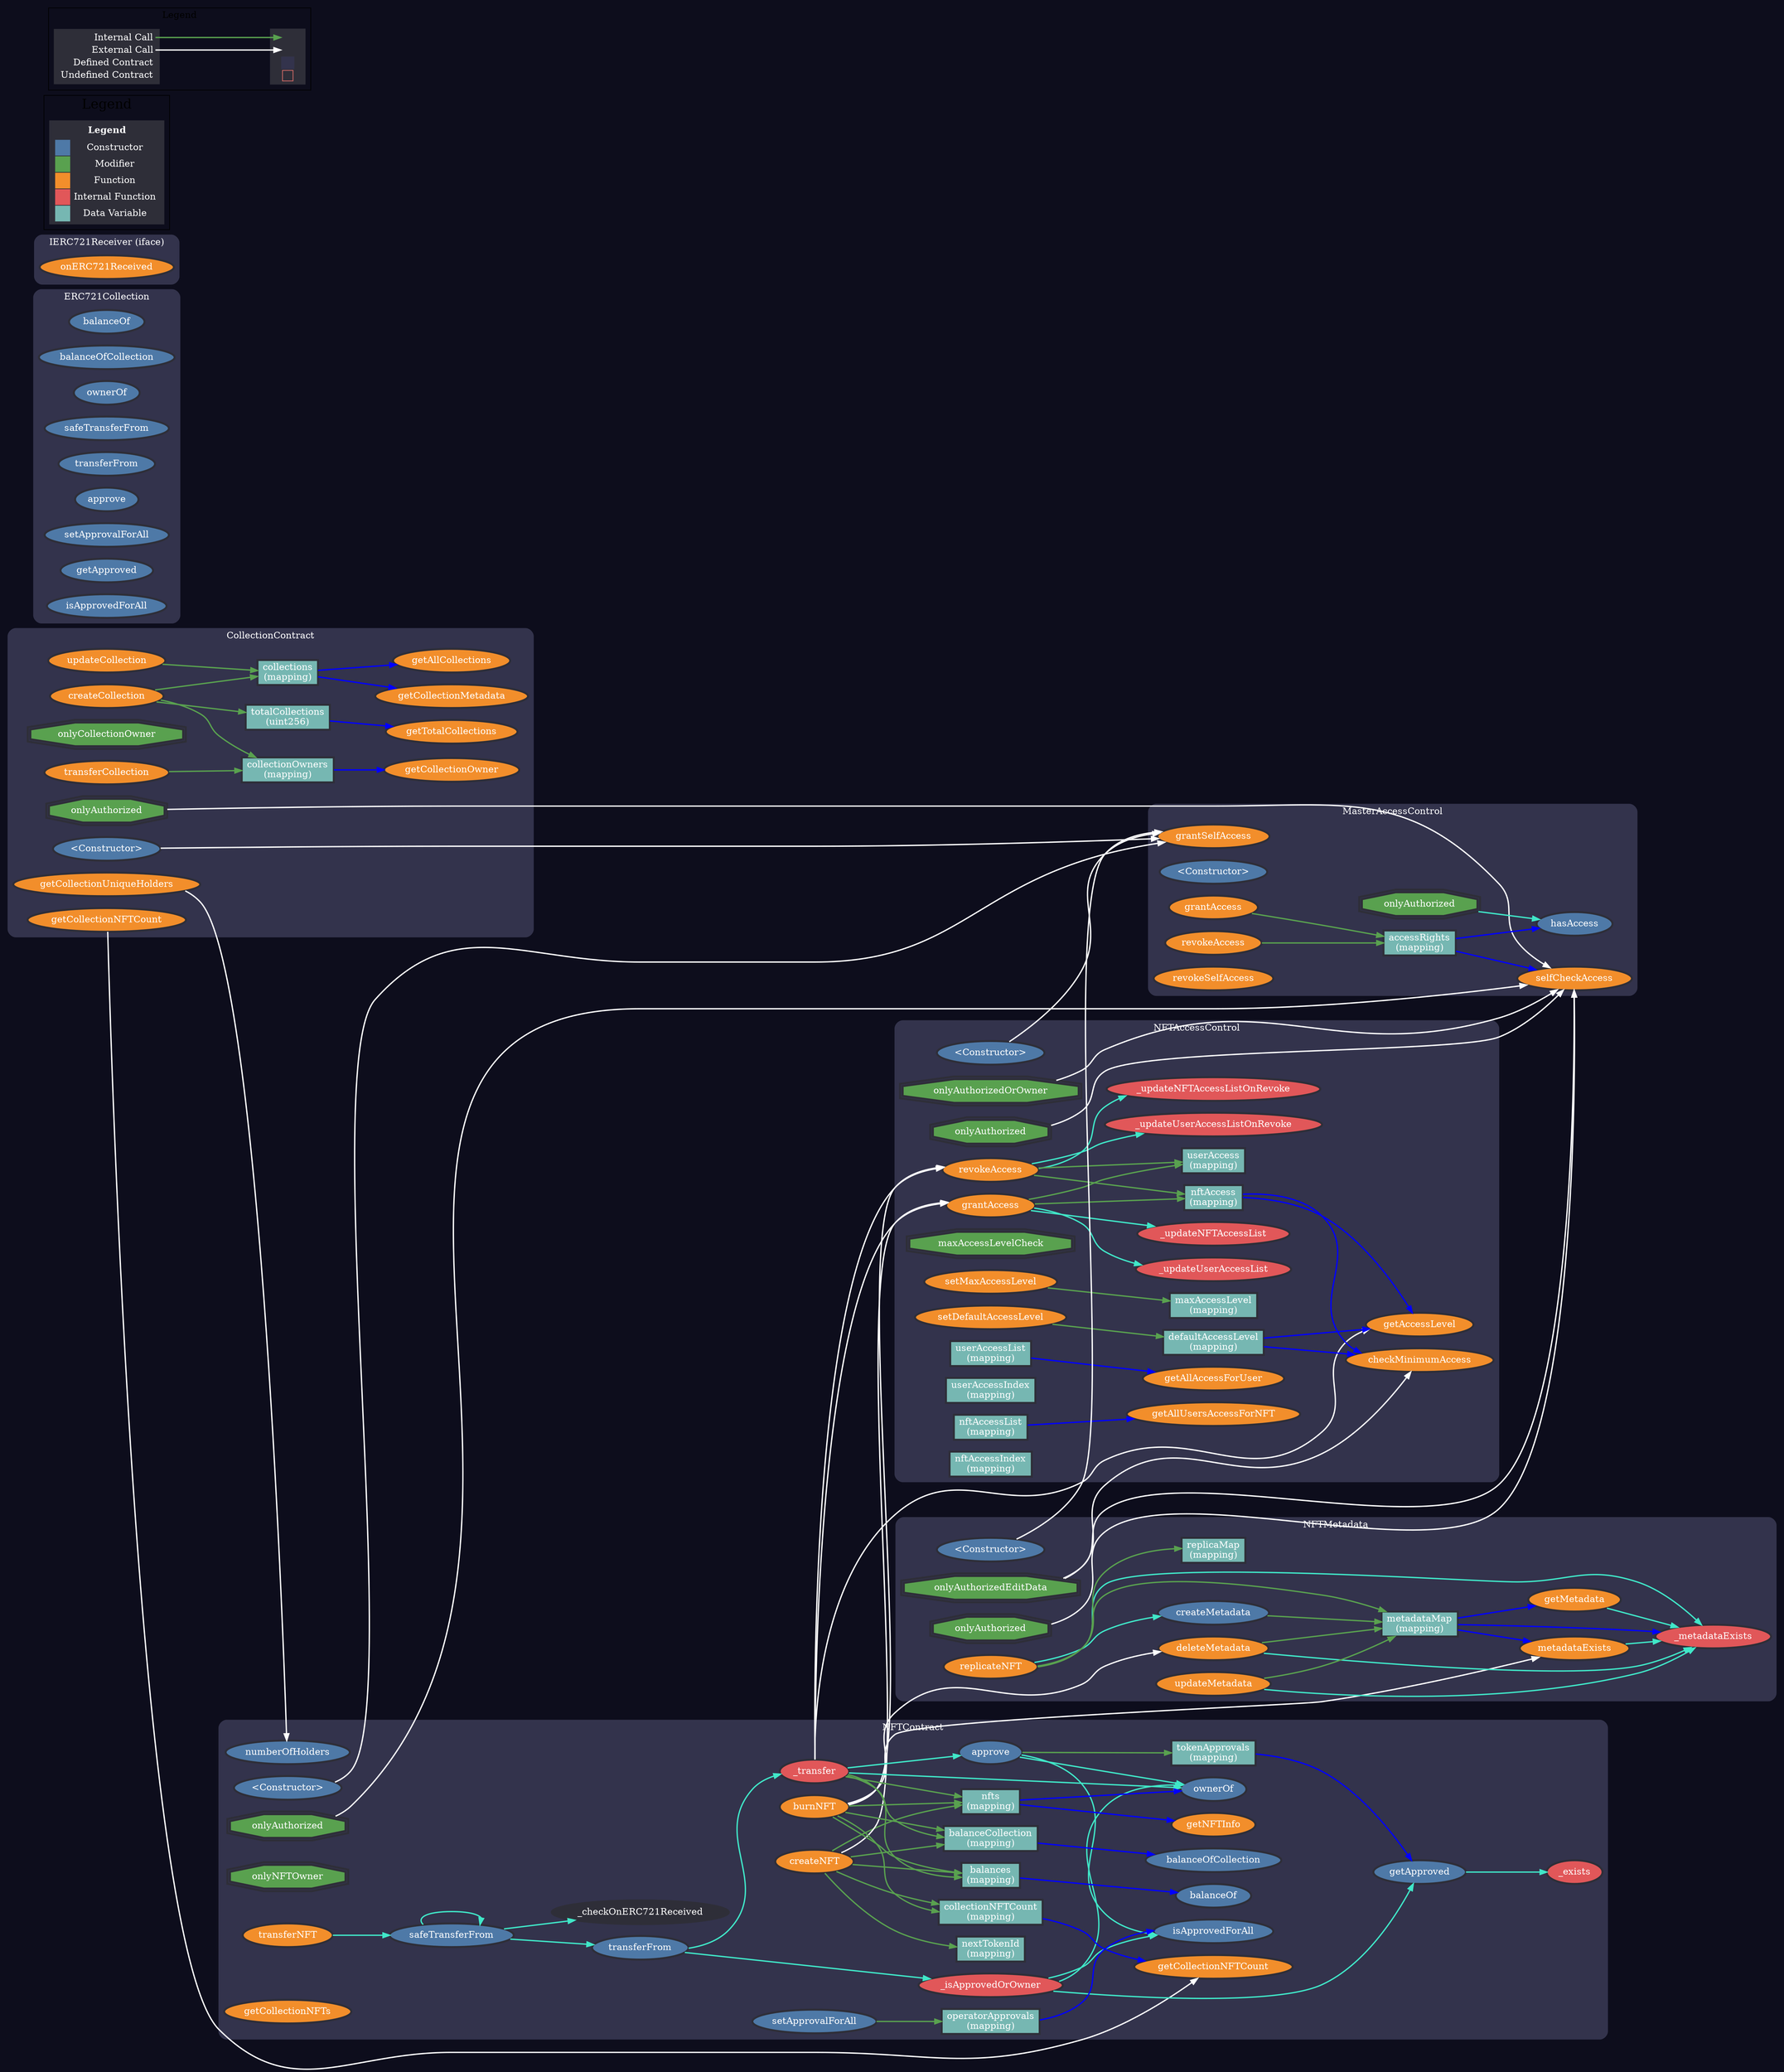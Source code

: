 digraph G {
  graph [ratio="auto", page="100", compound=true, bgcolor="#0d0d1c"];
  node [style="filled", fillcolor="#2E2E38", color="#2E2E38", penwidth=3, fontcolor="white"];
  edge [color="#FFFFFF", penwidth=2, fontname="Helvetica", fontcolor="white"];

  subgraph "clusterCollectionContract" {
    graph [label="CollectionContract", color="#33334C", fontcolor="white", style="rounded", bgcolor="#33334C"];
    "CollectionContract.<Constructor>" [label="<Constructor>", fillcolor="#4E79A7", fontcolor="white"];
    "CollectionContract.onlyAuthorized" [label="onlyAuthorized", fillcolor="#59A14F", fontcolor="white", shape=doubleoctagon];
    "CollectionContract.onlyCollectionOwner" [label="onlyCollectionOwner", fillcolor="#59A14F", fontcolor="white", shape=doubleoctagon];
    "CollectionContract.createCollection" [label="createCollection", fillcolor="#F28E2B", fontcolor="white"];
    "CollectionContract.updateCollection" [label="updateCollection", fillcolor="#F28E2B", fontcolor="white"];
    "CollectionContract.transferCollection" [label="transferCollection", fillcolor="#F28E2B", fontcolor="white"];
    "CollectionContract.getCollectionMetadata" [label="getCollectionMetadata", fillcolor="#F28E2B", fontcolor="white"];
    "CollectionContract.getCollectionOwner" [label="getCollectionOwner", fillcolor="#F28E2B", fontcolor="white"];
    "CollectionContract.getTotalCollections" [label="getTotalCollections", fillcolor="#F28E2B", fontcolor="white"];
    "CollectionContract.getAllCollections" [label="getAllCollections", fillcolor="#F28E2B", fontcolor="white"];
    "CollectionContract.getCollectionNFTCount" [label="getCollectionNFTCount", fillcolor="#F28E2B", fontcolor="white"];
    "CollectionContract.getCollectionUniqueHolders" [label="getCollectionUniqueHolders", fillcolor="#F28E2B", fontcolor="white"];

    "CollectionContract.collections" [label="collections\n(mapping)", shape="rectangle", fillcolor="#76B7B2", fontcolor="white"];
    "CollectionContract.collectionOwners" [label="collectionOwners\n(mapping)", shape="rectangle", fillcolor="#76B7B2", fontcolor="white"];
    "CollectionContract.totalCollections" [label="totalCollections\n(uint256)", shape="rectangle", fillcolor="#76B7B2", fontcolor="white"];
  }

  subgraph "clusterMasterAccessControl" {
    graph [label="MasterAccessControl", color="#33334C", fontcolor="white", style="rounded", bgcolor="#33334C"];
    "MasterAccessControl.grantSelfAccess" [label="grantSelfAccess", fillcolor="#F28E2B", fontcolor="white"];
    "MasterAccessControl.selfCheckAccess" [label="selfCheckAccess", fillcolor="#F28E2B", fontcolor="white"];
    "MasterAccessControl.onlyAuthorized" [label="onlyAuthorized", fillcolor="#59A14F", fontcolor="white", shape=doubleoctagon];
    "MasterAccessControl.<Constructor>" [label="<Constructor>", fillcolor="#4E79A7", fontcolor="white"];
    "MasterAccessControl.grantAccess" [label="grantAccess", fillcolor="#F28E2B", fontcolor="white"];
    "MasterAccessControl.revokeAccess" [label="revokeAccess", fillcolor="#F28E2B", fontcolor="white"];
    "MasterAccessControl.revokeSelfAccess" [label="revokeSelfAccess", fillcolor="#F28E2B", fontcolor="white"];
    "MasterAccessControl.hasAccess" [label="hasAccess", fillcolor="#4E79A7", fontcolor="white"];

    "MasterAccessControl.accessRights" [label="accessRights\n(mapping)", shape="rectangle", fillcolor="#76B7B2", fontcolor="white"];
  }

  subgraph "clusterERC721Collection" {
    graph [label="ERC721Collection", color="#33334C", fontcolor="white", style="rounded", bgcolor="#33334C"];
    "ERC721Collection.balanceOf" [label="balanceOf", fillcolor="#4E79A7", fontcolor="white"];
    "ERC721Collection.balanceOfCollection" [label="balanceOfCollection", fillcolor="#4E79A7", fontcolor="white"];
    "ERC721Collection.ownerOf" [label="ownerOf", fillcolor="#4E79A7", fontcolor="white"];
    "ERC721Collection.safeTransferFrom" [label="safeTransferFrom", fillcolor="#4E79A7", fontcolor="white"];
    "ERC721Collection.transferFrom" [label="transferFrom", fillcolor="#4E79A7", fontcolor="white"];
    "ERC721Collection.approve" [label="approve", fillcolor="#4E79A7", fontcolor="white"];
    "ERC721Collection.setApprovalForAll" [label="setApprovalForAll", fillcolor="#4E79A7", fontcolor="white"];
    "ERC721Collection.getApproved" [label="getApproved", fillcolor="#4E79A7", fontcolor="white"];
    "ERC721Collection.isApprovedForAll" [label="isApprovedForAll", fillcolor="#4E79A7", fontcolor="white"];
  }

  subgraph "clusterNFTContract" {
    graph [label="NFTContract", color="#33334C", fontcolor="white", style="rounded", bgcolor="#33334C"];
    "NFTContract.getCollectionNFTCount" [label="getCollectionNFTCount", fillcolor="#F28E2B", fontcolor="white"];
    "NFTContract.numberOfHolders" [label="numberOfHolders", fillcolor="#4E79A7", fontcolor="white"];
    "NFTContract.<Constructor>" [label="<Constructor>", fillcolor="#4E79A7", fontcolor="white"];
    "NFTContract.onlyAuthorized" [label="onlyAuthorized", fillcolor="#59A14F", fontcolor="white", shape=doubleoctagon];
    "NFTContract.onlyNFTOwner" [label="onlyNFTOwner", fillcolor="#59A14F", fontcolor="white", shape=doubleoctagon];
    "NFTContract.createNFT" [label="createNFT", fillcolor="#F28E2B", fontcolor="white"];
    "NFTContract.burnNFT" [label="burnNFT", fillcolor="#F28E2B", fontcolor="white"];
    "NFTContract.transferNFT" [label="transferNFT", fillcolor="#F28E2B", fontcolor="white"];
    "NFTContract.getNFTInfo" [label="getNFTInfo", fillcolor="#F28E2B", fontcolor="white"];
    "NFTContract.getCollectionNFTs" [label="getCollectionNFTs", fillcolor="#F28E2B", fontcolor="white"];
    "NFTContract.balanceOf" [label="balanceOf", fillcolor="#4E79A7", fontcolor="white"];
    "NFTContract.balanceOfCollection" [label="balanceOfCollection", fillcolor="#4E79A7", fontcolor="white"];
    "NFTContract.ownerOf" [label="ownerOf", fillcolor="#4E79A7", fontcolor="white"];
    "NFTContract.safeTransferFrom" [label="safeTransferFrom", fillcolor="#4E79A7", fontcolor="white"];
    "NFTContract.transferFrom" [label="transferFrom", fillcolor="#4E79A7", fontcolor="white"];
    "NFTContract.approve" [label="approve", fillcolor="#4E79A7", fontcolor="white"];
    "NFTContract.setApprovalForAll" [label="setApprovalForAll", fillcolor="#4E79A7", fontcolor="white"];
    "NFTContract.getApproved" [label="getApproved", fillcolor="#4E79A7", fontcolor="white"];
    "NFTContract.isApprovedForAll" [label="isApprovedForAll", fillcolor="#4E79A7", fontcolor="white"];
    "NFTContract._exists" [label="_exists", fillcolor="#E15759", fontcolor="white"];
    "NFTContract._isApprovedOrOwner" [label="_isApprovedOrOwner", fillcolor="#E15759", fontcolor="white"];
    "NFTContract._transfer" [label="_transfer", fillcolor="#E15759", fontcolor="white"];
    "NFTContract._checkOnERC721Received" [label="_checkOnERC721Received", fillcolor="#2E2E38", fontcolor="white"];

    "NFTContract.nfts" [label="nfts\n(mapping)", shape="rectangle", fillcolor="#76B7B2", fontcolor="white"];
    "NFTContract.collectionNFTCount" [label="collectionNFTCount\n(mapping)", shape="rectangle", fillcolor="#76B7B2", fontcolor="white"];
    "NFTContract.balances" [label="balances\n(mapping)", shape="rectangle", fillcolor="#76B7B2", fontcolor="white"];
    "NFTContract.balanceCollection" [label="balanceCollection\n(mapping)", shape="rectangle", fillcolor="#76B7B2", fontcolor="white"];
    "NFTContract.tokenApprovals" [label="tokenApprovals\n(mapping)", shape="rectangle", fillcolor="#76B7B2", fontcolor="white"];
    "NFTContract.operatorApprovals" [label="operatorApprovals\n(mapping)", shape="rectangle", fillcolor="#76B7B2", fontcolor="white"];
    "NFTContract.nextTokenId" [label="nextTokenId\n(mapping)", shape="rectangle", fillcolor="#76B7B2", fontcolor="white"];
  }

  subgraph "clusterIERC721Receiver" {
    graph [label="IERC721Receiver (iface)", color="#33334C", fontcolor="white", style="rounded", bgcolor="#33334C"];
    "IERC721Receiver.onERC721Received" [label="onERC721Received", fillcolor="#F28E2B", fontcolor="white"];
  }

  subgraph "clusterNFTAccessControl" {
    graph [label="NFTAccessControl", color="#33334C", fontcolor="white", style="rounded", bgcolor="#33334C"];
    "NFTAccessControl.grantAccess" [label="grantAccess", fillcolor="#F28E2B", fontcolor="white"];
    "NFTAccessControl.revokeAccess" [label="revokeAccess", fillcolor="#F28E2B", fontcolor="white"];
    "NFTAccessControl.getAccessLevel" [label="getAccessLevel", fillcolor="#F28E2B", fontcolor="white"];
    "NFTAccessControl.<Constructor>" [label="<Constructor>", fillcolor="#4E79A7", fontcolor="white"];
    "NFTAccessControl.onlyAuthorized" [label="onlyAuthorized", fillcolor="#59A14F", fontcolor="white", shape=doubleoctagon];
    "NFTAccessControl.onlyAuthorizedOrOwner" [label="onlyAuthorizedOrOwner", fillcolor="#59A14F", fontcolor="white", shape=doubleoctagon];
    "NFTAccessControl.maxAccessLevelCheck" [label="maxAccessLevelCheck", fillcolor="#59A14F", fontcolor="white", shape=doubleoctagon];
    "NFTAccessControl.setMaxAccessLevel" [label="setMaxAccessLevel", fillcolor="#F28E2B", fontcolor="white"];
    "NFTAccessControl.setDefaultAccessLevel" [label="setDefaultAccessLevel", fillcolor="#F28E2B", fontcolor="white"];
    "NFTAccessControl._updateUserAccessList" [label="_updateUserAccessList", fillcolor="#E15759", fontcolor="white"];
    "NFTAccessControl._updateNFTAccessList" [label="_updateNFTAccessList", fillcolor="#E15759", fontcolor="white"];
    "NFTAccessControl._updateUserAccessListOnRevoke" [label="_updateUserAccessListOnRevoke", fillcolor="#E15759", fontcolor="white"];
    "NFTAccessControl._updateNFTAccessListOnRevoke" [label="_updateNFTAccessListOnRevoke", fillcolor="#E15759", fontcolor="white"];
    "NFTAccessControl.getAllAccessForUser" [label="getAllAccessForUser", fillcolor="#F28E2B", fontcolor="white"];
    "NFTAccessControl.checkMinimumAccess" [label="checkMinimumAccess", fillcolor="#F28E2B", fontcolor="white"];
    "NFTAccessControl.getAllUsersAccessForNFT" [label="getAllUsersAccessForNFT", fillcolor="#F28E2B", fontcolor="white"];

    "NFTAccessControl.nftAccess" [label="nftAccess\n(mapping)", shape="rectangle", fillcolor="#76B7B2", fontcolor="white"];
    "NFTAccessControl.defaultAccessLevel" [label="defaultAccessLevel\n(mapping)", shape="rectangle", fillcolor="#76B7B2", fontcolor="white"];
    "NFTAccessControl.maxAccessLevel" [label="maxAccessLevel\n(mapping)", shape="rectangle", fillcolor="#76B7B2", fontcolor="white"];
    "NFTAccessControl.userAccess" [label="userAccess\n(mapping)", shape="rectangle", fillcolor="#76B7B2", fontcolor="white"];
    "NFTAccessControl.userAccessList" [label="userAccessList\n(mapping)", shape="rectangle", fillcolor="#76B7B2", fontcolor="white"];
    "NFTAccessControl.userAccessIndex" [label="userAccessIndex\n(mapping)", shape="rectangle", fillcolor="#76B7B2", fontcolor="white"];
    "NFTAccessControl.nftAccessList" [label="nftAccessList\n(mapping)", shape="rectangle", fillcolor="#76B7B2", fontcolor="white"];
    "NFTAccessControl.nftAccessIndex" [label="nftAccessIndex\n(mapping)", shape="rectangle", fillcolor="#76B7B2", fontcolor="white"];
  }

  subgraph "clusterNFTMetadata" {
    graph [label="NFTMetadata", color="#33334C", fontcolor="white", style="rounded", bgcolor="#33334C"];
    "NFTMetadata.metadataExists" [label="metadataExists", fillcolor="#F28E2B", fontcolor="white"];
    "NFTMetadata.deleteMetadata" [label="deleteMetadata", fillcolor="#F28E2B", fontcolor="white"];
    "NFTMetadata.<Constructor>" [label="<Constructor>", fillcolor="#4E79A7", fontcolor="white"];
    "NFTMetadata.onlyAuthorized" [label="onlyAuthorized", fillcolor="#59A14F", fontcolor="white", shape=doubleoctagon];
    "NFTMetadata.onlyAuthorizedEditData" [label="onlyAuthorizedEditData", fillcolor="#59A14F", fontcolor="white", shape=doubleoctagon];
    "NFTMetadata.createMetadata" [label="createMetadata", fillcolor="#4E79A7", fontcolor="white"];
    "NFTMetadata.replicateNFT" [label="replicateNFT", fillcolor="#F28E2B", fontcolor="white"];
    "NFTMetadata.updateMetadata" [label="updateMetadata", fillcolor="#F28E2B", fontcolor="white"];
    "NFTMetadata.getMetadata" [label="getMetadata", fillcolor="#F28E2B", fontcolor="white"];
    "NFTMetadata._metadataExists" [label="_metadataExists", fillcolor="#E15759", fontcolor="white"];

    "NFTMetadata.metadataMap" [label="metadataMap\n(mapping)", shape="rectangle", fillcolor="#76B7B2", fontcolor="white"];
    "NFTMetadata.replicaMap" [label="replicaMap\n(mapping)", shape="rectangle", fillcolor="#76B7B2", fontcolor="white"];
  }

   // ---------------------------- Function Calls ---------------------------- //

  // Edges for function calls
  "CollectionContract.<Constructor>";
  "MasterAccessControl.grantSelfAccess";
  "CollectionContract.onlyAuthorized";
  "MasterAccessControl.selfCheckAccess";
  "CollectionContract.getCollectionNFTCount";
  "NFTContract.getCollectionNFTCount";
  "CollectionContract.getCollectionUniqueHolders";
  "NFTContract.numberOfHolders";
  "MasterAccessControl.onlyAuthorized";
  "MasterAccessControl.hasAccess";
  "NFTContract.<Constructor>";
  "NFTContract.onlyAuthorized";
  "NFTContract.createNFT";
  "NFTAccessControl.grantAccess";
  "NFTContract.burnNFT";
  "NFTMetadata.metadataExists";
  "NFTMetadata.deleteMetadata";
  "NFTAccessControl.revokeAccess";
  "NFTContract.transferNFT";
  "NFTContract.safeTransferFrom";
  "NFTContract.transferFrom";
  "NFTContract._checkOnERC721Received";
  "NFTContract._isApprovedOrOwner";
  "NFTContract._transfer";
  "NFTContract.approve";
  "NFTContract.ownerOf";
  "NFTContract.isApprovedForAll";
  "NFTContract.getApproved";
  "NFTContract._exists";
  "NFTAccessControl.getAccessLevel";
  "NFTAccessControl.<Constructor>";
  "NFTAccessControl.onlyAuthorized";
  "NFTAccessControl.onlyAuthorizedOrOwner";
  "NFTAccessControl._updateUserAccessList";
  "NFTAccessControl._updateNFTAccessList";
  "NFTAccessControl._updateUserAccessListOnRevoke";
  "NFTAccessControl._updateNFTAccessListOnRevoke";
  "NFTMetadata.<Constructor>";
  "NFTMetadata.onlyAuthorized";
  "NFTMetadata.onlyAuthorizedEditData";
  "NFTAccessControl.checkMinimumAccess";
  "NFTMetadata.replicateNFT";
  "NFTMetadata._metadataExists";
  "NFTMetadata.createMetadata";
  "NFTMetadata.updateMetadata";
  "NFTMetadata.getMetadata";

  // ---------------------------- Data Variables ---------------------------- //

  "CollectionContract.collections";
  "CollectionContract.collectionOwners";
  "CollectionContract.totalCollections";
  "MasterAccessControl.accessRights";
  "NFTContract.nfts";
  "NFTContract.collectionNFTCount";
  "NFTContract.balances";
  "NFTContract.balanceCollection";
  "NFTContract.tokenApprovals";
  "NFTContract.operatorApprovals";
  "NFTContract.nextTokenId";
  "NFTAccessControl.nftAccess";
  "NFTAccessControl.defaultAccessLevel";
  "NFTAccessControl.maxAccessLevel";
  "NFTAccessControl.userAccess";
  "NFTAccessControl.userAccessList";
  "NFTAccessControl.userAccessIndex";
  "NFTAccessControl.nftAccessList";
  "NFTAccessControl.nftAccessIndex";
  "NFTMetadata.metadataMap";
  "NFTMetadata.replicaMap";

  // ---------------------------- Data Call Flow ---------------------------- //

  // CollectionContract
  "CollectionContract.createCollection" -> "CollectionContract.collections" [color="#59A14F"];
  "CollectionContract.createCollection" -> "CollectionContract.collectionOwners" [color="#59A14F"];
  "CollectionContract.createCollection" -> "CollectionContract.totalCollections" [color="#59A14F"];
  "CollectionContract.collections" -> "CollectionContract.getCollectionMetadata" [color="blue"];
  "CollectionContract.collectionOwners" -> "CollectionContract.getCollectionOwner" [color="blue"];
  "CollectionContract.totalCollections" -> "CollectionContract.getTotalCollections" [color="blue"];
  "CollectionContract.collections" -> "CollectionContract.getAllCollections" [color="blue"];
  "CollectionContract.updateCollection" -> "CollectionContract.collections" [color="#59A14F"];
  "CollectionContract.transferCollection" -> "CollectionContract.collectionOwners" [color="#59A14F"];

  // MasterAccessControl
  "MasterAccessControl.grantAccess" -> "MasterAccessControl.accessRights" [color="#59A14F"];
  "MasterAccessControl.revokeAccess" -> "MasterAccessControl.accessRights" [color="#59A14F"];
  "MasterAccessControl.accessRights" -> "MasterAccessControl.hasAccess" [color="blue"];
  "MasterAccessControl.accessRights" -> "MasterAccessControl.selfCheckAccess" [color="blue"];

  // NFTContract
  "NFTContract.createNFT" -> "NFTContract.nfts" [color="#59A14F"];
  "NFTContract.createNFT" -> "NFTContract.collectionNFTCount" [color="#59A14F"];
  "NFTContract.createNFT" -> "NFTContract.balances" [color="#59A14F"];
  "NFTContract.createNFT" -> "NFTContract.balanceCollection" [color="#59A14F"];
  "NFTContract.createNFT" -> "NFTContract.nextTokenId" [color="#59A14F"];
  "NFTContract.burnNFT" -> "NFTContract.nfts" [color="#59A14F"];
  "NFTContract.burnNFT" -> "NFTContract.collectionNFTCount" [color="#59A14F"];
  "NFTContract.burnNFT" -> "NFTContract.balances" [color="#59A14F"];
  "NFTContract.burnNFT" -> "NFTContract.balanceCollection" [color="#59A14F"];
  "NFTContract.nfts" -> "NFTContract.getNFTInfo" [color="blue"];
  "NFTContract.collectionNFTCount" -> "NFTContract.getCollectionNFTCount" [color="blue"];
  "NFTContract.balances" -> "NFTContract.balanceOf" [color="blue"];
  "NFTContract.balanceCollection" -> "NFTContract.balanceOfCollection" [color="blue"];
  "NFTContract.nfts" -> "NFTContract.ownerOf" [color="blue"];
  "NFTContract._transfer" -> "NFTContract.nfts" [color="#59A14F"];
  "NFTContract._transfer" -> "NFTContract.balances" [color="#59A14F"];
  "NFTContract._transfer" -> "NFTContract.balanceCollection" [color="#59A14F"];
  "NFTContract.approve" -> "NFTContract.tokenApprovals" [color="#59A14F"];
  "NFTContract.setApprovalForAll" -> "NFTContract.operatorApprovals" [color="#59A14F"];
  "NFTContract.tokenApprovals" -> "NFTContract.getApproved" [color="blue"];
  "NFTContract.operatorApprovals" -> "NFTContract.isApprovedForAll" [color="blue"];

  // NFTAccessControl
  "NFTAccessControl.grantAccess" -> "NFTAccessControl.nftAccess" [color="#59A14F"];
  "NFTAccessControl.grantAccess" -> "NFTAccessControl.userAccess" [color="#59A14F"];
  "NFTAccessControl.revokeAccess" -> "NFTAccessControl.nftAccess" [color="#59A14F"];
  "NFTAccessControl.revokeAccess" -> "NFTAccessControl.userAccess" [color="#59A14F"];
  "NFTAccessControl.nftAccess" -> "NFTAccessControl.getAccessLevel" [color="blue"];
  "NFTAccessControl.defaultAccessLevel" -> "NFTAccessControl.getAccessLevel" [color="blue"];
  "NFTAccessControl.setMaxAccessLevel" -> "NFTAccessControl.maxAccessLevel" [color="#59A14F"];
  "NFTAccessControl.setDefaultAccessLevel" -> "NFTAccessControl.defaultAccessLevel" [color="#59A14F"];
  "NFTAccessControl.userAccessList" -> "NFTAccessControl.getAllAccessForUser" [color="blue"];
  "NFTAccessControl.nftAccess" -> "NFTAccessControl.checkMinimumAccess" [color="blue"];
  "NFTAccessControl.defaultAccessLevel" -> "NFTAccessControl.checkMinimumAccess" [color="blue"];
  "NFTAccessControl.nftAccessList" -> "NFTAccessControl.getAllUsersAccessForNFT" [color="blue"];

  // NFTMetadata
  "NFTMetadata.createMetadata" -> "NFTMetadata.metadataMap" [color="#59A14F"];
  "NFTMetadata.replicateNFT" -> "NFTMetadata.metadataMap" [color="#59A14F"];
  "NFTMetadata.replicateNFT" -> "NFTMetadata.replicaMap" [color="#59A14F"];
  "NFTMetadata.updateMetadata" -> "NFTMetadata.metadataMap" [color="#59A14F"];
  "NFTMetadata.deleteMetadata" -> "NFTMetadata.metadataMap" [color="#59A14F"];
  "NFTMetadata.metadataMap" -> "NFTMetadata.getMetadata" [color="blue"];
  "NFTMetadata.metadataMap" -> "NFTMetadata._metadataExists" [color="blue"];
  "NFTMetadata.metadataMap" -> "NFTMetadata.metadataExists" [color="blue"];

  // ---------------------------- Function Flow ---------------------------- //

  "CollectionContract.<Constructor>" -> "MasterAccessControl.grantSelfAccess" [color="white"];
  "CollectionContract.onlyAuthorized" -> "MasterAccessControl.selfCheckAccess" [color="white"];
  "CollectionContract.getCollectionNFTCount" -> "NFTContract.getCollectionNFTCount" [color="white"];
  "CollectionContract.getCollectionUniqueHolders" -> "NFTContract.numberOfHolders" [color="white"];
  "MasterAccessControl.onlyAuthorized" -> "MasterAccessControl.hasAccess" [color="#40e7c8"];
  "NFTContract.<Constructor>" -> "MasterAccessControl.grantSelfAccess" [color="white"];
  "NFTContract.onlyAuthorized" -> "MasterAccessControl.selfCheckAccess" [color="white"];
  "NFTContract.createNFT" -> "NFTAccessControl.grantAccess" [color="white"];
  "NFTContract.burnNFT" -> "NFTMetadata.metadataExists" [color="white"];
  "NFTContract.burnNFT" -> "NFTMetadata.deleteMetadata" [color="white"];
  "NFTContract.burnNFT" -> "NFTAccessControl.revokeAccess" [color="white"];
  "NFTContract.transferNFT" -> "NFTContract.safeTransferFrom" [color="#40e7c8"];
  "NFTContract.safeTransferFrom" -> "NFTContract.transferFrom" [color="#40e7c8"];
  "NFTContract.safeTransferFrom" -> "NFTContract._checkOnERC721Received" [color="#40e7c8"];
  "NFTContract.safeTransferFrom" -> "NFTContract.safeTransferFrom" [color="#40e7c8"];
  "NFTContract.transferFrom" -> "NFTContract._isApprovedOrOwner" [color="#40e7c8"];
  "NFTContract.transferFrom" -> "NFTContract._transfer" [color="#40e7c8"];
  "NFTContract.approve" -> "NFTContract.ownerOf" [color="#40e7c8"];
  "NFTContract.approve" -> "NFTContract.isApprovedForAll" [color="#40e7c8"];
  "NFTContract.getApproved" -> "NFTContract._exists" [color="#40e7c8"];
  "NFTContract._isApprovedOrOwner" -> "NFTContract.ownerOf" [color="#40e7c8"];
  "NFTContract._isApprovedOrOwner" -> "NFTContract.getApproved" [color="#40e7c8"];
  "NFTContract._isApprovedOrOwner" -> "NFTContract.isApprovedForAll" [color="#40e7c8"];
  "NFTContract._transfer" -> "NFTContract.ownerOf" [color="#40e7c8"];
  "NFTContract._transfer" -> "NFTContract.approve" [color="#40e7c8"];
  "NFTContract._transfer" -> "NFTAccessControl.getAccessLevel" [color="white"];
  "NFTContract._transfer" -> "NFTAccessControl.revokeAccess" [color="white"];
  "NFTContract._transfer" -> "NFTAccessControl.grantAccess" [color="white"];
  "NFTAccessControl.<Constructor>" -> "MasterAccessControl.grantSelfAccess" [color="white"];
  "NFTAccessControl.onlyAuthorized" -> "MasterAccessControl.selfCheckAccess" [color="white"];
  "NFTAccessControl.onlyAuthorizedOrOwner" -> "MasterAccessControl.selfCheckAccess" [color="white"];
  "NFTAccessControl.grantAccess" -> "NFTAccessControl._updateUserAccessList" [color="#40e7c8"];
  "NFTAccessControl.grantAccess" -> "NFTAccessControl._updateNFTAccessList" [color="#40e7c8"];
  "NFTAccessControl.revokeAccess" -> "NFTAccessControl._updateUserAccessListOnRevoke" [color="#40e7c8"];
  "NFTAccessControl.revokeAccess" -> "NFTAccessControl._updateNFTAccessListOnRevoke" [color="#40e7c8"];
  "NFTMetadata.<Constructor>" -> "MasterAccessControl.grantSelfAccess" [color="white"];
  "NFTMetadata.onlyAuthorized" -> "MasterAccessControl.selfCheckAccess" [color="white"];
  "NFTMetadata.onlyAuthorizedEditData" -> "NFTAccessControl.checkMinimumAccess" [color="white"];
  "NFTMetadata.onlyAuthorizedEditData" -> "MasterAccessControl.selfCheckAccess" [color="white"];
  "NFTMetadata.replicateNFT" -> "NFTMetadata._metadataExists" [color="#40e7c8"];
  "NFTMetadata.replicateNFT" -> "NFTMetadata.createMetadata" [color="#40e7c8"];
  "NFTMetadata.updateMetadata" -> "NFTMetadata._metadataExists" [color="#40e7c8"];
  "NFTMetadata.deleteMetadata" -> "NFTMetadata._metadataExists" [color="#40e7c8"];
  "NFTMetadata.getMetadata" -> "NFTMetadata._metadataExists" [color="#40e7c8"];
  "NFTMetadata.metadataExists" -> "NFTMetadata._metadataExists" [color="#40e7c8"];



subgraph cluster_legend {
  label="Legend";
  fontsize=20;
  node [shape=plaintext];
  
  legend [label=<
    <TABLE BORDER="0" CELLBORDER="1" CELLSPACING="0" CELLPADDING="4">
      <TR><TD COLSPAN="2"><B>Legend</B></TD></TR>
      <TR>
        <TD BGCOLOR="#4E79A7">&nbsp;&nbsp;&nbsp;</TD>
        <TD>Constructor</TD>
      </TR>
      <TR>
        <TD BGCOLOR="#59A14F">&nbsp;&nbsp;&nbsp;</TD>
        <TD>Modifier</TD>
      </TR>
      <TR>
        <TD BGCOLOR="#F28E2B">&nbsp;&nbsp;&nbsp;</TD>
        <TD>Function</TD>
      </TR>
      <TR>
        <TD BGCOLOR="#E15759">&nbsp;&nbsp;&nbsp;</TD>
        <TD>Internal Function</TD>
      </TR>
      <TR>
        <TD BGCOLOR="#76B7B2">&nbsp;&nbsp;&nbsp;</TD>
        <TD>Data Variable</TD>
      </TR>
    </TABLE>
  >];
}





  rankdir=LR
  node [shape=plaintext]
  subgraph cluster_01 {
    label = "Legend";
    key [label=<<table border="0" cellpadding="2" cellspacing="0" cellborder="0">
      <tr><td align="right" port="i1">Internal Call</td></tr>
      <tr><td align="right" port="i2">External Call</td></tr>
      <tr><td align="right" port="i3">Defined Contract</td></tr>
      <tr><td align="right" port="i4">Undefined Contract</td></tr>
    </table>>]
    key2 [label=<<table border="0" cellpadding="2" cellspacing="0" cellborder="0">
      <tr><td port="i1">&nbsp;&nbsp;&nbsp;</td></tr>
      <tr><td port="i2">&nbsp;&nbsp;&nbsp;</td></tr>
      <tr><td port="i3" bgcolor="#33334C">&nbsp;&nbsp;&nbsp;</td></tr>
      <tr><td port="i4">
        <table border="1" cellborder="0" cellspacing="0" cellpadding="7" color="#e8726d">
          <tr>
           <td></td>
          </tr>
         </table>
      </td></tr>
    </table>>]
    key:i1:e -> key2:i1:w [color="#59A14F"]
    key:i2:e -> key2:i2:w [color="white"]
  }
}
